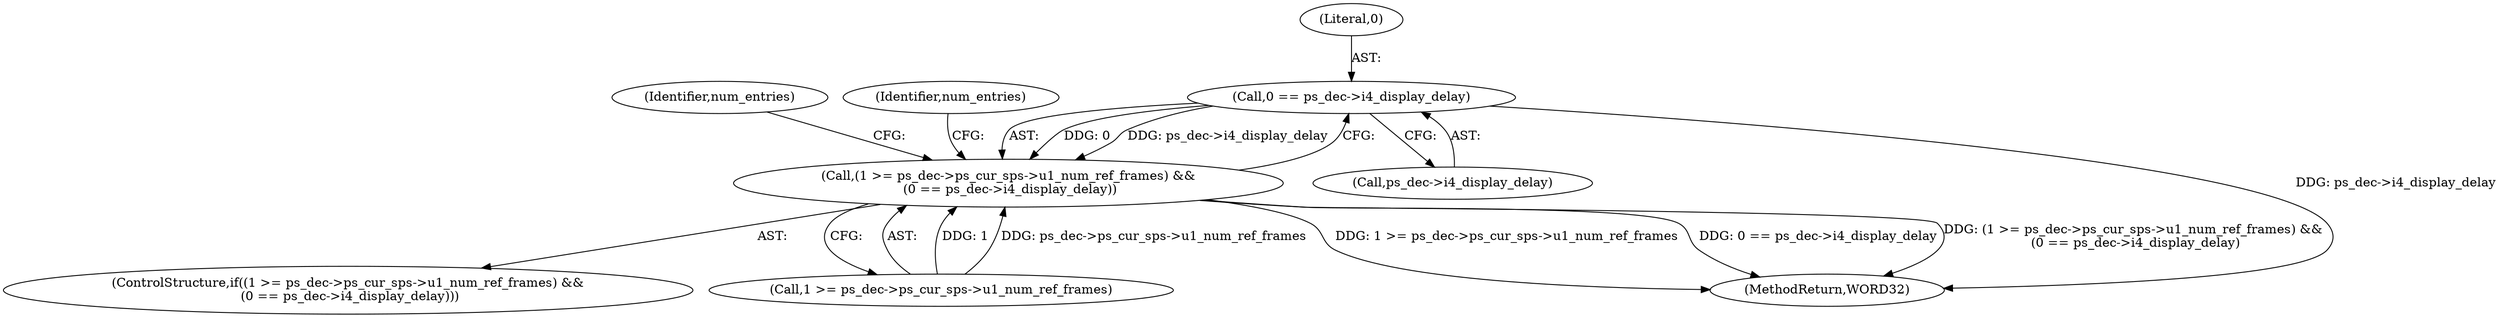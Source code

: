 digraph "0_Android_6c327afb263837bc90760c55c6605b26161a4eb9_0@pointer" {
"1002330" [label="(Call,0 == ps_dec->i4_display_delay)"];
"1002322" [label="(Call,(1 >= ps_dec->ps_cur_sps->u1_num_ref_frames) &&\n (0 == ps_dec->i4_display_delay))"];
"1002337" [label="(Identifier,num_entries)"];
"1002332" [label="(Call,ps_dec->i4_display_delay)"];
"1002331" [label="(Literal,0)"];
"1002340" [label="(Identifier,num_entries)"];
"1002330" [label="(Call,0 == ps_dec->i4_display_delay)"];
"1002323" [label="(Call,1 >= ps_dec->ps_cur_sps->u1_num_ref_frames)"];
"1002322" [label="(Call,(1 >= ps_dec->ps_cur_sps->u1_num_ref_frames) &&\n (0 == ps_dec->i4_display_delay))"];
"1002321" [label="(ControlStructure,if((1 >= ps_dec->ps_cur_sps->u1_num_ref_frames) &&\n (0 == ps_dec->i4_display_delay)))"];
"1002606" [label="(MethodReturn,WORD32)"];
"1002330" -> "1002322"  [label="AST: "];
"1002330" -> "1002332"  [label="CFG: "];
"1002331" -> "1002330"  [label="AST: "];
"1002332" -> "1002330"  [label="AST: "];
"1002322" -> "1002330"  [label="CFG: "];
"1002330" -> "1002606"  [label="DDG: ps_dec->i4_display_delay"];
"1002330" -> "1002322"  [label="DDG: 0"];
"1002330" -> "1002322"  [label="DDG: ps_dec->i4_display_delay"];
"1002322" -> "1002321"  [label="AST: "];
"1002322" -> "1002323"  [label="CFG: "];
"1002323" -> "1002322"  [label="AST: "];
"1002337" -> "1002322"  [label="CFG: "];
"1002340" -> "1002322"  [label="CFG: "];
"1002322" -> "1002606"  [label="DDG: 1 >= ps_dec->ps_cur_sps->u1_num_ref_frames"];
"1002322" -> "1002606"  [label="DDG: 0 == ps_dec->i4_display_delay"];
"1002322" -> "1002606"  [label="DDG: (1 >= ps_dec->ps_cur_sps->u1_num_ref_frames) &&\n (0 == ps_dec->i4_display_delay)"];
"1002323" -> "1002322"  [label="DDG: 1"];
"1002323" -> "1002322"  [label="DDG: ps_dec->ps_cur_sps->u1_num_ref_frames"];
}
